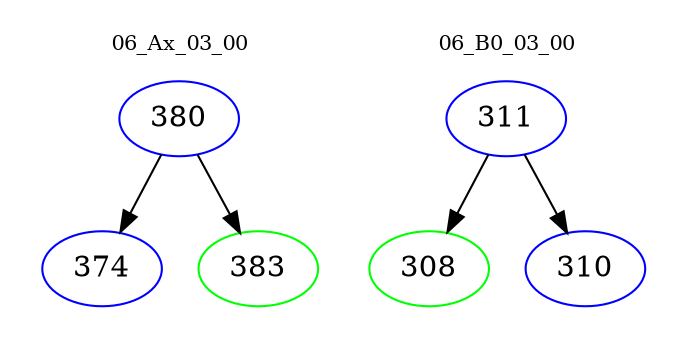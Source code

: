 digraph{
subgraph cluster_0 {
color = white
label = "06_Ax_03_00";
fontsize=10;
T0_380 [label="380", color="blue"]
T0_380 -> T0_374 [color="black"]
T0_374 [label="374", color="blue"]
T0_380 -> T0_383 [color="black"]
T0_383 [label="383", color="green"]
}
subgraph cluster_1 {
color = white
label = "06_B0_03_00";
fontsize=10;
T1_311 [label="311", color="blue"]
T1_311 -> T1_308 [color="black"]
T1_308 [label="308", color="green"]
T1_311 -> T1_310 [color="black"]
T1_310 [label="310", color="blue"]
}
}
